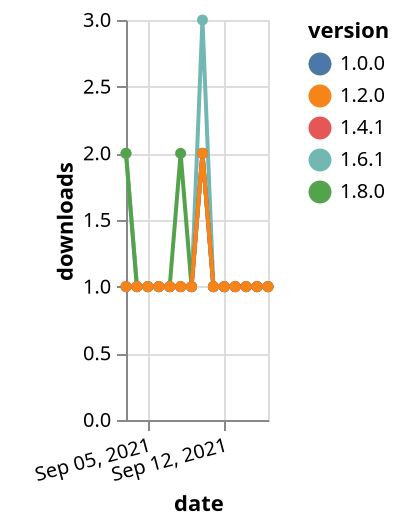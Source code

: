 {"$schema": "https://vega.github.io/schema/vega-lite/v5.json", "description": "A simple bar chart with embedded data.", "data": {"values": [{"date": "2021-09-03", "total": 171, "delta": 2, "version": "1.6.1"}, {"date": "2021-09-04", "total": 172, "delta": 1, "version": "1.6.1"}, {"date": "2021-09-05", "total": 173, "delta": 1, "version": "1.6.1"}, {"date": "2021-09-06", "total": 174, "delta": 1, "version": "1.6.1"}, {"date": "2021-09-07", "total": 175, "delta": 1, "version": "1.6.1"}, {"date": "2021-09-08", "total": 176, "delta": 1, "version": "1.6.1"}, {"date": "2021-09-09", "total": 177, "delta": 1, "version": "1.6.1"}, {"date": "2021-09-10", "total": 180, "delta": 3, "version": "1.6.1"}, {"date": "2021-09-11", "total": 181, "delta": 1, "version": "1.6.1"}, {"date": "2021-09-12", "total": 182, "delta": 1, "version": "1.6.1"}, {"date": "2021-09-13", "total": 183, "delta": 1, "version": "1.6.1"}, {"date": "2021-09-14", "total": 184, "delta": 1, "version": "1.6.1"}, {"date": "2021-09-15", "total": 185, "delta": 1, "version": "1.6.1"}, {"date": "2021-09-16", "total": 186, "delta": 1, "version": "1.6.1"}, {"date": "2021-09-03", "total": 112, "delta": 2, "version": "1.8.0"}, {"date": "2021-09-04", "total": 113, "delta": 1, "version": "1.8.0"}, {"date": "2021-09-05", "total": 114, "delta": 1, "version": "1.8.0"}, {"date": "2021-09-06", "total": 115, "delta": 1, "version": "1.8.0"}, {"date": "2021-09-07", "total": 116, "delta": 1, "version": "1.8.0"}, {"date": "2021-09-08", "total": 118, "delta": 2, "version": "1.8.0"}, {"date": "2021-09-09", "total": 119, "delta": 1, "version": "1.8.0"}, {"date": "2021-09-10", "total": 121, "delta": 2, "version": "1.8.0"}, {"date": "2021-09-11", "total": 122, "delta": 1, "version": "1.8.0"}, {"date": "2021-09-12", "total": 123, "delta": 1, "version": "1.8.0"}, {"date": "2021-09-13", "total": 124, "delta": 1, "version": "1.8.0"}, {"date": "2021-09-14", "total": 125, "delta": 1, "version": "1.8.0"}, {"date": "2021-09-15", "total": 126, "delta": 1, "version": "1.8.0"}, {"date": "2021-09-16", "total": 127, "delta": 1, "version": "1.8.0"}, {"date": "2021-09-03", "total": 183, "delta": 1, "version": "1.0.0"}, {"date": "2021-09-04", "total": 184, "delta": 1, "version": "1.0.0"}, {"date": "2021-09-05", "total": 185, "delta": 1, "version": "1.0.0"}, {"date": "2021-09-06", "total": 186, "delta": 1, "version": "1.0.0"}, {"date": "2021-09-07", "total": 187, "delta": 1, "version": "1.0.0"}, {"date": "2021-09-08", "total": 188, "delta": 1, "version": "1.0.0"}, {"date": "2021-09-09", "total": 189, "delta": 1, "version": "1.0.0"}, {"date": "2021-09-10", "total": 191, "delta": 2, "version": "1.0.0"}, {"date": "2021-09-11", "total": 192, "delta": 1, "version": "1.0.0"}, {"date": "2021-09-12", "total": 193, "delta": 1, "version": "1.0.0"}, {"date": "2021-09-13", "total": 194, "delta": 1, "version": "1.0.0"}, {"date": "2021-09-14", "total": 195, "delta": 1, "version": "1.0.0"}, {"date": "2021-09-15", "total": 196, "delta": 1, "version": "1.0.0"}, {"date": "2021-09-16", "total": 197, "delta": 1, "version": "1.0.0"}, {"date": "2021-09-03", "total": 158, "delta": 1, "version": "1.4.1"}, {"date": "2021-09-04", "total": 159, "delta": 1, "version": "1.4.1"}, {"date": "2021-09-05", "total": 160, "delta": 1, "version": "1.4.1"}, {"date": "2021-09-06", "total": 161, "delta": 1, "version": "1.4.1"}, {"date": "2021-09-07", "total": 162, "delta": 1, "version": "1.4.1"}, {"date": "2021-09-08", "total": 163, "delta": 1, "version": "1.4.1"}, {"date": "2021-09-09", "total": 164, "delta": 1, "version": "1.4.1"}, {"date": "2021-09-10", "total": 166, "delta": 2, "version": "1.4.1"}, {"date": "2021-09-11", "total": 167, "delta": 1, "version": "1.4.1"}, {"date": "2021-09-12", "total": 168, "delta": 1, "version": "1.4.1"}, {"date": "2021-09-13", "total": 169, "delta": 1, "version": "1.4.1"}, {"date": "2021-09-14", "total": 170, "delta": 1, "version": "1.4.1"}, {"date": "2021-09-15", "total": 171, "delta": 1, "version": "1.4.1"}, {"date": "2021-09-16", "total": 172, "delta": 1, "version": "1.4.1"}, {"date": "2021-09-03", "total": 173, "delta": 1, "version": "1.2.0"}, {"date": "2021-09-04", "total": 174, "delta": 1, "version": "1.2.0"}, {"date": "2021-09-05", "total": 175, "delta": 1, "version": "1.2.0"}, {"date": "2021-09-06", "total": 176, "delta": 1, "version": "1.2.0"}, {"date": "2021-09-07", "total": 177, "delta": 1, "version": "1.2.0"}, {"date": "2021-09-08", "total": 178, "delta": 1, "version": "1.2.0"}, {"date": "2021-09-09", "total": 179, "delta": 1, "version": "1.2.0"}, {"date": "2021-09-10", "total": 181, "delta": 2, "version": "1.2.0"}, {"date": "2021-09-11", "total": 182, "delta": 1, "version": "1.2.0"}, {"date": "2021-09-12", "total": 183, "delta": 1, "version": "1.2.0"}, {"date": "2021-09-13", "total": 184, "delta": 1, "version": "1.2.0"}, {"date": "2021-09-14", "total": 185, "delta": 1, "version": "1.2.0"}, {"date": "2021-09-15", "total": 186, "delta": 1, "version": "1.2.0"}, {"date": "2021-09-16", "total": 187, "delta": 1, "version": "1.2.0"}]}, "width": "container", "mark": {"type": "line", "point": {"filled": true}}, "encoding": {"x": {"field": "date", "type": "temporal", "timeUnit": "yearmonthdate", "title": "date", "axis": {"labelAngle": -15}}, "y": {"field": "delta", "type": "quantitative", "title": "downloads"}, "color": {"field": "version", "type": "nominal"}, "tooltip": {"field": "delta"}}}